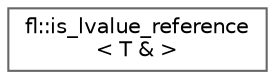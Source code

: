 digraph "Graphical Class Hierarchy"
{
 // INTERACTIVE_SVG=YES
 // LATEX_PDF_SIZE
  bgcolor="transparent";
  edge [fontname=Helvetica,fontsize=10,labelfontname=Helvetica,labelfontsize=10];
  node [fontname=Helvetica,fontsize=10,shape=box,height=0.2,width=0.4];
  rankdir="LR";
  Node0 [id="Node000000",label="fl::is_lvalue_reference\l\< T & \>",height=0.2,width=0.4,color="grey40", fillcolor="white", style="filled",URL="$d4/d2f/structfl_1_1is__lvalue__reference_3_01_t_01_6_01_4.html",tooltip=" "];
}
